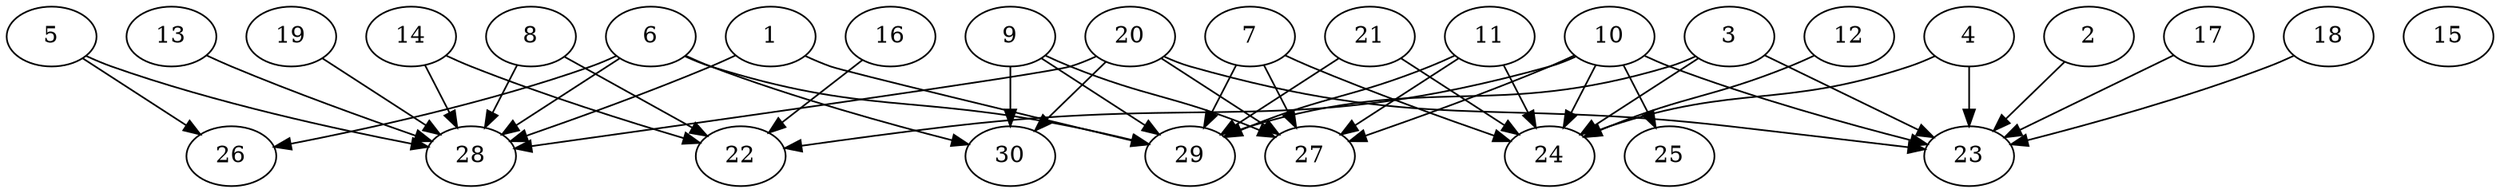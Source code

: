 // DAG automatically generated by daggen at Thu Oct  3 14:04:18 2019
// ./daggen --dot -n 30 --ccr 0.5 --fat 0.9 --regular 0.7 --density 0.5 --mindata 5242880 --maxdata 52428800 
digraph G {
  1 [size="11087872", alpha="0.02", expect_size="5543936"] 
  1 -> 28 [size ="5543936"]
  1 -> 29 [size ="5543936"]
  2 [size="101312512", alpha="0.08", expect_size="50656256"] 
  2 -> 23 [size ="50656256"]
  3 [size="35377152", alpha="0.11", expect_size="17688576"] 
  3 -> 23 [size ="17688576"]
  3 -> 24 [size ="17688576"]
  3 -> 29 [size ="17688576"]
  4 [size="68370432", alpha="0.02", expect_size="34185216"] 
  4 -> 23 [size ="34185216"]
  4 -> 24 [size ="34185216"]
  5 [size="84371456", alpha="0.19", expect_size="42185728"] 
  5 -> 26 [size ="42185728"]
  5 -> 28 [size ="42185728"]
  6 [size="21956608", alpha="0.16", expect_size="10978304"] 
  6 -> 26 [size ="10978304"]
  6 -> 28 [size ="10978304"]
  6 -> 29 [size ="10978304"]
  6 -> 30 [size ="10978304"]
  7 [size="16594944", alpha="0.11", expect_size="8297472"] 
  7 -> 24 [size ="8297472"]
  7 -> 27 [size ="8297472"]
  7 -> 29 [size ="8297472"]
  8 [size="59670528", alpha="0.19", expect_size="29835264"] 
  8 -> 22 [size ="29835264"]
  8 -> 28 [size ="29835264"]
  9 [size="56252416", alpha="0.02", expect_size="28126208"] 
  9 -> 27 [size ="28126208"]
  9 -> 29 [size ="28126208"]
  9 -> 30 [size ="28126208"]
  10 [size="51599360", alpha="0.13", expect_size="25799680"] 
  10 -> 22 [size ="25799680"]
  10 -> 23 [size ="25799680"]
  10 -> 24 [size ="25799680"]
  10 -> 25 [size ="25799680"]
  10 -> 27 [size ="25799680"]
  11 [size="75323392", alpha="0.11", expect_size="37661696"] 
  11 -> 24 [size ="37661696"]
  11 -> 27 [size ="37661696"]
  11 -> 29 [size ="37661696"]
  12 [size="86484992", alpha="0.04", expect_size="43242496"] 
  12 -> 24 [size ="43242496"]
  13 [size="31182848", alpha="0.01", expect_size="15591424"] 
  13 -> 28 [size ="15591424"]
  14 [size="82239488", alpha="0.03", expect_size="41119744"] 
  14 -> 22 [size ="41119744"]
  14 -> 28 [size ="41119744"]
  15 [size="91889664", alpha="0.07", expect_size="45944832"] 
  16 [size="85254144", alpha="0.09", expect_size="42627072"] 
  16 -> 22 [size ="42627072"]
  17 [size="65245184", alpha="0.16", expect_size="32622592"] 
  17 -> 23 [size ="32622592"]
  18 [size="23345152", alpha="0.18", expect_size="11672576"] 
  18 -> 23 [size ="11672576"]
  19 [size="18003968", alpha="0.12", expect_size="9001984"] 
  19 -> 28 [size ="9001984"]
  20 [size="28835840", alpha="0.15", expect_size="14417920"] 
  20 -> 23 [size ="14417920"]
  20 -> 27 [size ="14417920"]
  20 -> 28 [size ="14417920"]
  20 -> 30 [size ="14417920"]
  21 [size="91285504", alpha="0.17", expect_size="45642752"] 
  21 -> 24 [size ="45642752"]
  21 -> 29 [size ="45642752"]
  22 [size="47595520", alpha="0.19", expect_size="23797760"] 
  23 [size="67002368", alpha="0.07", expect_size="33501184"] 
  24 [size="70973440", alpha="0.06", expect_size="35486720"] 
  25 [size="84447232", alpha="0.01", expect_size="42223616"] 
  26 [size="22026240", alpha="0.19", expect_size="11013120"] 
  27 [size="63293440", alpha="0.18", expect_size="31646720"] 
  28 [size="44513280", alpha="0.07", expect_size="22256640"] 
  29 [size="33011712", alpha="0.06", expect_size="16505856"] 
  30 [size="89434112", alpha="0.14", expect_size="44717056"] 
}
